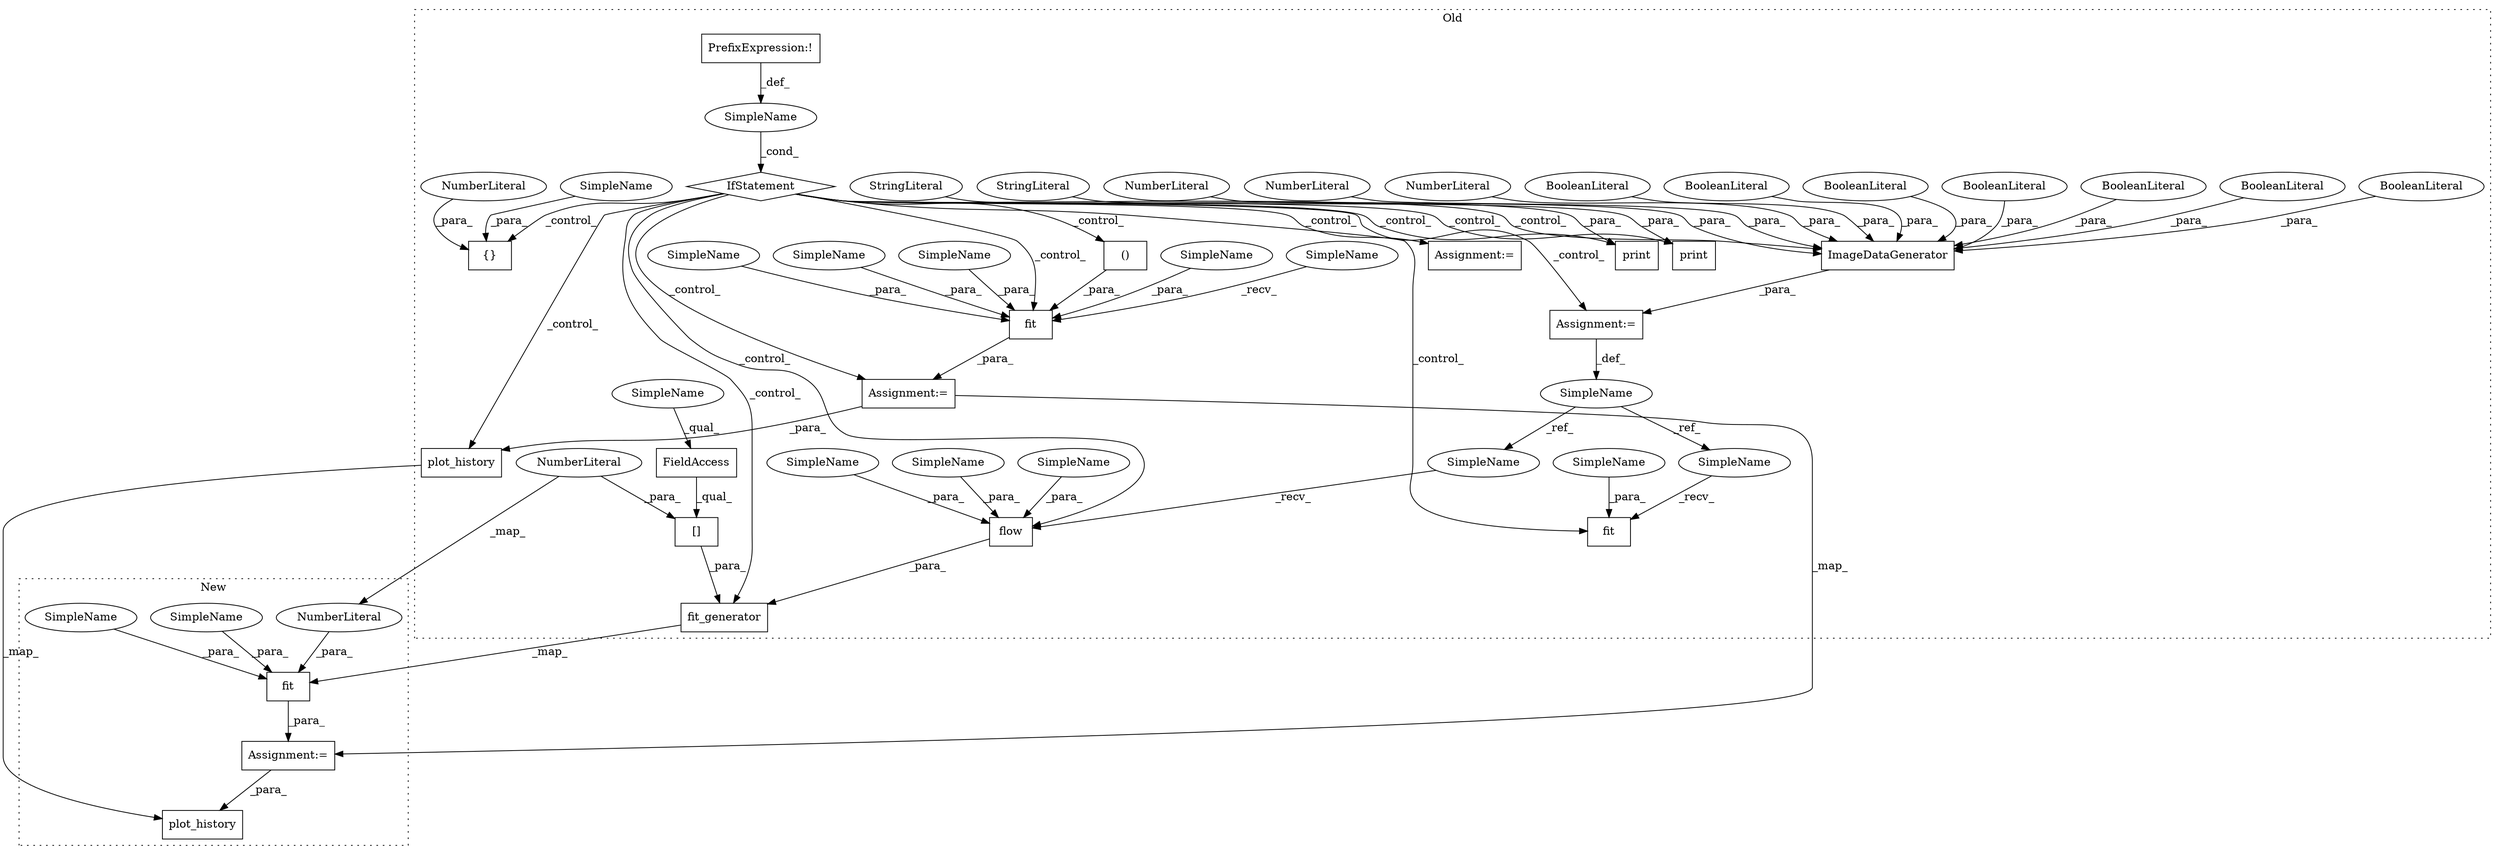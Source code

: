 digraph G {
subgraph cluster0 {
1 [label="plot_history" a="32" s="2537,2557" l="13,1" shape="box"];
3 [label="SimpleName" a="42" s="" l="" shape="ellipse"];
4 [label="fit_generator" a="32" s="2796,2909" l="14,2" shape="box"];
6 [label="()" a="106" s="2493" l="25" shape="box"];
7 [label="PrefixExpression:!" a="38" s="2352" l="1" shape="box"];
8 [label="fit" a="32" s="2724,2735" l="4,1" shape="box"];
9 [label="[]" a="2" s="2851,2866" l="14,1" shape="box"];
10 [label="{}" a="4" s="2769,2780" l="1,1" shape="box"];
11 [label="NumberLiteral" a="34" s="2779" l="1" shape="ellipse"];
12 [label="SimpleName" a="42" s="2630" l="7" shape="ellipse"];
13 [label="flow" a="32" s="2818,2849" l="5,1" shape="box"];
14 [label="fit" a="32" s="2455,2528" l="4,1" shape="box"];
15 [label="print" a="32" s="2580,2621" l="6,1" shape="box"];
16 [label="FieldAccess" a="22" s="2851" l="13" shape="box"];
17 [label="print" a="32" s="2380,2432" l="6,1" shape="box"];
18 [label="ImageDataGenerator" a="32" s="2638,2707" l="19,1" shape="box"];
19 [label="NumberLiteral" a="34" s="2689" l="3" shape="ellipse"];
20 [label="NumberLiteral" a="34" s="2693" l="3" shape="ellipse"];
21 [label="NumberLiteral" a="34" s="2687" l="1" shape="ellipse"];
22 [label="NumberLiteral" a="34" s="2865" l="1" shape="ellipse"];
24 [label="BooleanLiteral" a="9" s="2675" l="5" shape="ellipse"];
25 [label="BooleanLiteral" a="9" s="2669" l="5" shape="ellipse"];
26 [label="BooleanLiteral" a="9" s="2697" l="4" shape="ellipse"];
27 [label="BooleanLiteral" a="9" s="2681" l="5" shape="ellipse"];
28 [label="IfStatement" a="25" s="2348,2370" l="4,2" shape="diamond"];
29 [label="BooleanLiteral" a="9" s="2702" l="5" shape="ellipse"];
30 [label="BooleanLiteral" a="9" s="2657" l="5" shape="ellipse"];
31 [label="BooleanLiteral" a="9" s="2663" l="5" shape="ellipse"];
32 [label="StringLiteral" a="45" s="2586" l="35" shape="ellipse"];
33 [label="Assignment:=" a="7" s="2637" l="1" shape="box"];
34 [label="StringLiteral" a="45" s="2386" l="46" shape="ellipse"];
35 [label="Assignment:=" a="7" s="2747" l="1" shape="box"];
36 [label="Assignment:=" a="7" s="2448" l="1" shape="box"];
38 [label="SimpleName" a="42" s="2831" l="7" shape="ellipse"];
39 [label="SimpleName" a="42" s="2467" l="7" shape="ellipse"];
40 [label="SimpleName" a="42" s="2475" l="10" shape="ellipse"];
41 [label="SimpleName" a="42" s="2839" l="10" shape="ellipse"];
42 [label="SimpleName" a="42" s="2449" l="5" shape="ellipse"];
43 [label="SimpleName" a="42" s="2716" l="7" shape="ellipse"];
44 [label="SimpleName" a="42" s="2810" l="7" shape="ellipse"];
45 [label="SimpleName" a="42" s="2770" l="8" shape="ellipse"];
46 [label="SimpleName" a="42" s="2520" l="8" shape="ellipse"];
48 [label="SimpleName" a="42" s="2728" l="7" shape="ellipse"];
49 [label="SimpleName" a="42" s="2459" l="7" shape="ellipse"];
50 [label="SimpleName" a="42" s="2851" l="7" shape="ellipse"];
51 [label="SimpleName" a="42" s="2823" l="7" shape="ellipse"];
label = "Old";
style="dotted";
}
subgraph cluster1 {
2 [label="plot_history" a="32" s="2502,2522" l="13,1" shape="box"];
5 [label="fit" a="32" s="2306,2378" l="4,2" shape="box"];
23 [label="NumberLiteral" a="34" s="2346" l="1" shape="ellipse"];
37 [label="Assignment:=" a="7" s="2299" l="1" shape="box"];
47 [label="SimpleName" a="42" s="2326" l="10" shape="ellipse"];
52 [label="SimpleName" a="42" s="2318" l="7" shape="ellipse"];
label = "New";
style="dotted";
}
1 -> 2 [label="_map_"];
3 -> 28 [label="_cond_"];
4 -> 5 [label="_map_"];
5 -> 37 [label="_para_"];
6 -> 14 [label="_para_"];
7 -> 3 [label="_def_"];
9 -> 4 [label="_para_"];
11 -> 10 [label="_para_"];
12 -> 43 [label="_ref_"];
12 -> 44 [label="_ref_"];
13 -> 4 [label="_para_"];
14 -> 36 [label="_para_"];
16 -> 9 [label="_qual_"];
18 -> 33 [label="_para_"];
19 -> 18 [label="_para_"];
20 -> 18 [label="_para_"];
21 -> 18 [label="_para_"];
22 -> 23 [label="_map_"];
22 -> 9 [label="_para_"];
23 -> 5 [label="_para_"];
24 -> 18 [label="_para_"];
25 -> 18 [label="_para_"];
26 -> 18 [label="_para_"];
27 -> 18 [label="_para_"];
28 -> 8 [label="_control_"];
28 -> 35 [label="_control_"];
28 -> 6 [label="_control_"];
28 -> 13 [label="_control_"];
28 -> 17 [label="_control_"];
28 -> 1 [label="_control_"];
28 -> 14 [label="_control_"];
28 -> 10 [label="_control_"];
28 -> 15 [label="_control_"];
28 -> 4 [label="_control_"];
28 -> 18 [label="_control_"];
28 -> 33 [label="_control_"];
28 -> 36 [label="_control_"];
29 -> 18 [label="_para_"];
30 -> 18 [label="_para_"];
31 -> 18 [label="_para_"];
32 -> 15 [label="_para_"];
33 -> 12 [label="_def_"];
34 -> 17 [label="_para_"];
36 -> 1 [label="_para_"];
36 -> 37 [label="_map_"];
37 -> 2 [label="_para_"];
38 -> 13 [label="_para_"];
39 -> 14 [label="_para_"];
40 -> 14 [label="_para_"];
41 -> 13 [label="_para_"];
42 -> 14 [label="_recv_"];
43 -> 8 [label="_recv_"];
44 -> 13 [label="_recv_"];
45 -> 10 [label="_para_"];
46 -> 14 [label="_para_"];
47 -> 5 [label="_para_"];
48 -> 8 [label="_para_"];
49 -> 14 [label="_para_"];
50 -> 16 [label="_qual_"];
51 -> 13 [label="_para_"];
52 -> 5 [label="_para_"];
}